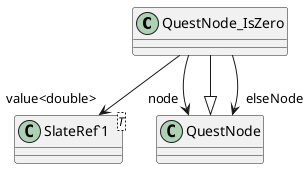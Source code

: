 @startuml
class QuestNode_IsZero {
}
class "SlateRef`1"<T> {
}
QuestNode <|-- QuestNode_IsZero
QuestNode_IsZero --> "value<double>" "SlateRef`1"
QuestNode_IsZero --> "node" QuestNode
QuestNode_IsZero --> "elseNode" QuestNode
@enduml
